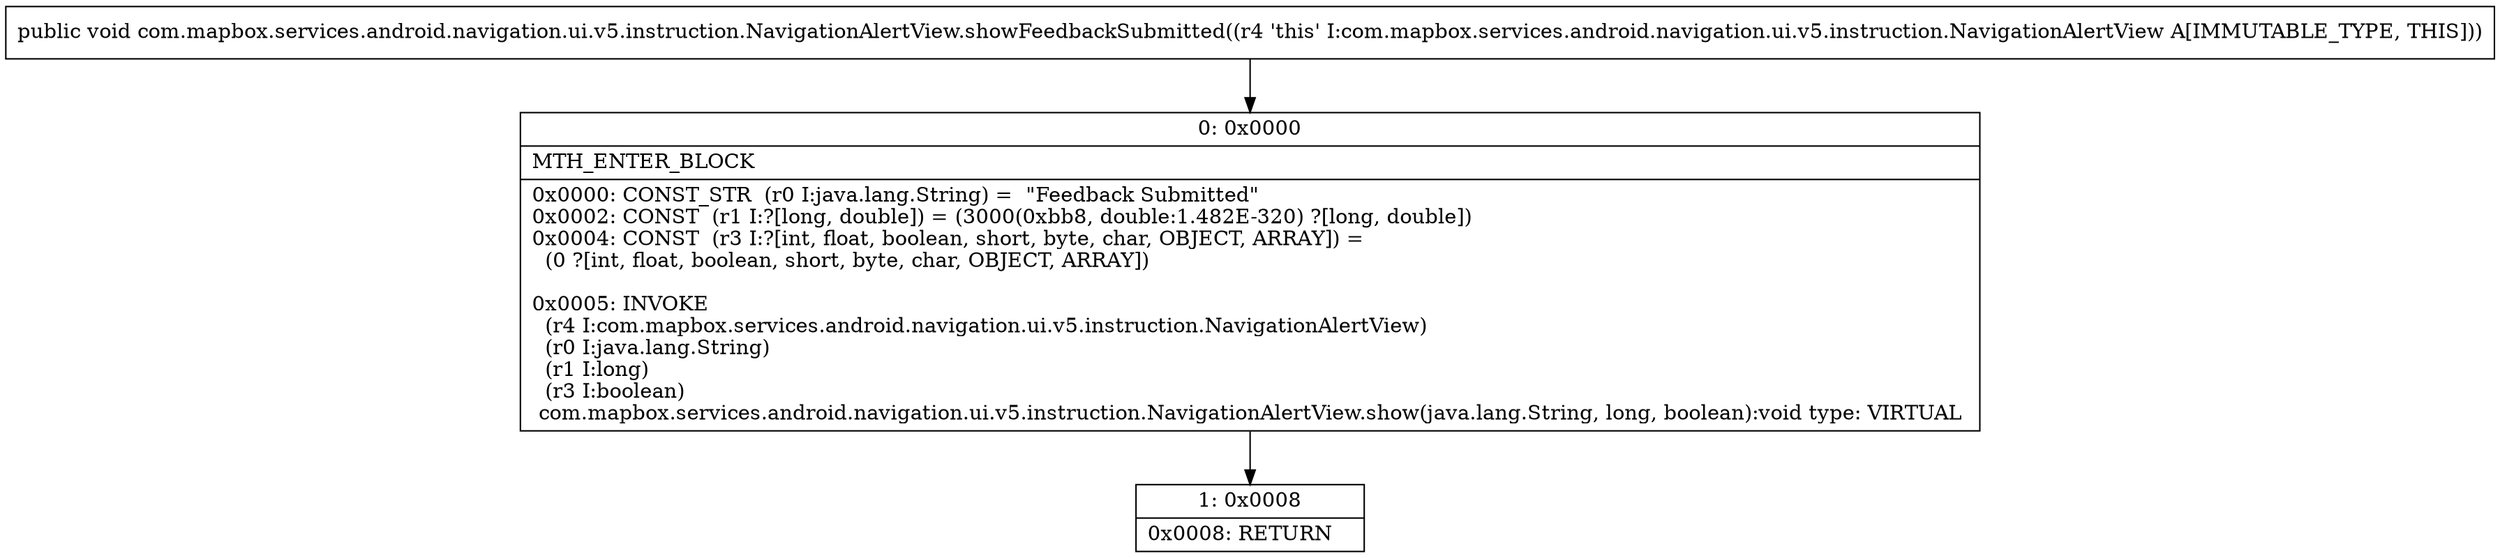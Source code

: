 digraph "CFG forcom.mapbox.services.android.navigation.ui.v5.instruction.NavigationAlertView.showFeedbackSubmitted()V" {
Node_0 [shape=record,label="{0\:\ 0x0000|MTH_ENTER_BLOCK\l|0x0000: CONST_STR  (r0 I:java.lang.String) =  \"Feedback Submitted\" \l0x0002: CONST  (r1 I:?[long, double]) = (3000(0xbb8, double:1.482E\-320) ?[long, double]) \l0x0004: CONST  (r3 I:?[int, float, boolean, short, byte, char, OBJECT, ARRAY]) = \l  (0 ?[int, float, boolean, short, byte, char, OBJECT, ARRAY])\l \l0x0005: INVOKE  \l  (r4 I:com.mapbox.services.android.navigation.ui.v5.instruction.NavigationAlertView)\l  (r0 I:java.lang.String)\l  (r1 I:long)\l  (r3 I:boolean)\l com.mapbox.services.android.navigation.ui.v5.instruction.NavigationAlertView.show(java.lang.String, long, boolean):void type: VIRTUAL \l}"];
Node_1 [shape=record,label="{1\:\ 0x0008|0x0008: RETURN   \l}"];
MethodNode[shape=record,label="{public void com.mapbox.services.android.navigation.ui.v5.instruction.NavigationAlertView.showFeedbackSubmitted((r4 'this' I:com.mapbox.services.android.navigation.ui.v5.instruction.NavigationAlertView A[IMMUTABLE_TYPE, THIS])) }"];
MethodNode -> Node_0;
Node_0 -> Node_1;
}

